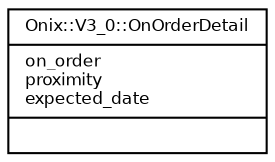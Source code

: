 digraph G {
  fontname = "Bitstream Vera Sans"
  fontsize = 8

  node [
    fontname = "Bitstream Vera Sans"
    fontsize = 8
    shape = "record"
  ]

  edge [
    fontname = "Bitstream Vera Sans"
    fontsize = 8
  ]

  OnOrderDetail [
    label = "{Onix::V3_0::OnOrderDetail\l|on_order\lproximity\lexpected_date\l|\l}"
  ]




}
